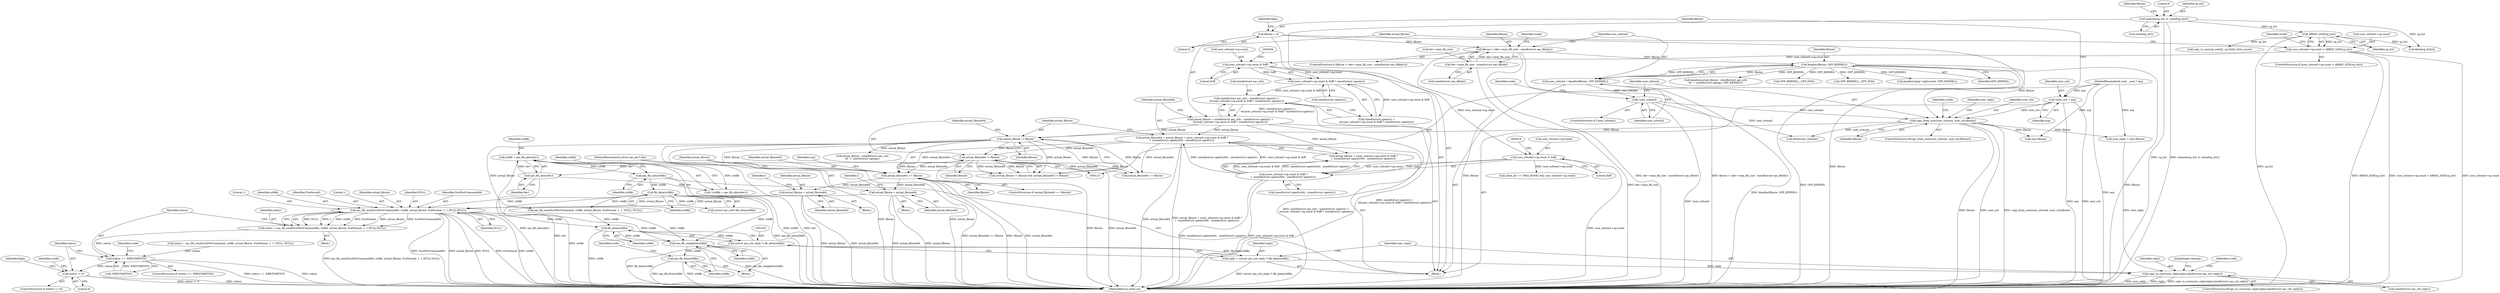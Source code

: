 digraph "1_linux_b4789b8e6be3151a955ade74872822f30e8cd914@API" {
"1000936" [label="(Call,aac_fib_send(ScsiPortCommand64, srbfib, actual_fibsize, FsaNormal, 1, 1,NULL,NULL))"];
"1000206" [label="(Call,fib_data(srbfib))"];
"1000190" [label="(Call,aac_fib_init(srbfib))"];
"1000182" [label="(Call,srbfib = aac_fib_alloc(dev))"];
"1000184" [label="(Call,aac_fib_alloc(dev))"];
"1000116" [label="(MethodParameterIn,struct aac_dev* dev)"];
"1000487" [label="(Call,actual_fibsize = actual_fibsize64)"];
"1000483" [label="(Call,actual_fibsize64 == fibsize)"];
"1000427" [label="(Call,actual_fibsize64 != fibsize)"];
"1000405" [label="(Call,actual_fibsize64 = actual_fibsize + (user_srbcmd->sg.count & 0xff) *\n\t  (sizeof(struct sgentry64) - sizeof(struct sgentry)))"];
"1000387" [label="(Call,actual_fibsize = sizeof(struct aac_srb) - sizeof(struct sgentry) +\n\t\t((user_srbcmd->sg.count & 0xff) * sizeof(struct sgentry)))"];
"1000389" [label="(Call,sizeof(struct aac_srb) - sizeof(struct sgentry) +\n\t\t((user_srbcmd->sg.count & 0xff) * sizeof(struct sgentry)))"];
"1000395" [label="(Call,(user_srbcmd->sg.count & 0xff) * sizeof(struct sgentry))"];
"1000396" [label="(Call,user_srbcmd->sg.count & 0xff)"];
"1000373" [label="(Call,user_srbcmd->sg.count > ARRAY_SIZE(sg_list))"];
"1000379" [label="(Call,ARRAY_SIZE(sg_list))"];
"1000208" [label="(Call,memset(sg_list, 0, sizeof(sg_list)))"];
"1000409" [label="(Call,(user_srbcmd->sg.count & 0xff) *\n\t  (sizeof(struct sgentry64) - sizeof(struct sgentry)))"];
"1000410" [label="(Call,user_srbcmd->sg.count & 0xff)"];
"1000424" [label="(Call,actual_fibsize != fibsize)"];
"1000259" [label="(Call,copy_from_user(user_srbcmd, user_srb,fibsize))"];
"1000250" [label="(Call,!user_srbcmd)"];
"1000244" [label="(Call,user_srbcmd = kmalloc(fibsize, GFP_KERNEL))"];
"1000246" [label="(Call,kmalloc(fibsize, GFP_KERNEL))"];
"1000230" [label="(Call,fibsize > (dev->max_fib_size - sizeof(struct aac_fibhdr)))"];
"1000136" [label="(Call,fibsize = 0)"];
"1000232" [label="(Call,dev->max_fib_size - sizeof(struct aac_fibhdr))"];
"1000130" [label="(Call,*user_srb = arg)"];
"1000117" [label="(MethodParameterIn,void __user * arg)"];
"1000727" [label="(Call,actual_fibsize = actual_fibsize64)"];
"1000934" [label="(Call,status = aac_fib_send(ScsiPortCommand64, srbfib, actual_fibsize, FsaNormal, 1, 1,NULL,NULL))"];
"1001348" [label="(Call,status == -ERESTARTSYS)"];
"1001359" [label="(Call,status != 0)"];
"1001434" [label="(Call,fib_data(srbfib))"];
"1001432" [label="(Call,(struct aac_srb_reply *) fib_data(srbfib))"];
"1001430" [label="(Call,reply = (struct aac_srb_reply *) fib_data(srbfib))"];
"1001437" [label="(Call,copy_to_user(user_reply,reply,sizeof(struct aac_srb_reply)))"];
"1001471" [label="(Call,aac_fib_complete(srbfib))"];
"1001473" [label="(Call,aac_fib_free(srbfib))"];
"1000204" [label="(Call,(struct aac_srb*) fib_data(srbfib))"];
"1000191" [label="(Identifier,srbfib)"];
"1000935" [label="(Identifier,status)"];
"1000938" [label="(Identifier,srbfib)"];
"1000397" [label="(Call,user_srbcmd->sg.count)"];
"1000409" [label="(Call,(user_srbcmd->sg.count & 0xff) *\n\t  (sizeof(struct sgentry64) - sizeof(struct sgentry)))"];
"1001436" [label="(ControlStructure,if(copy_to_user(user_reply,reply,sizeof(struct aac_srb_reply))))"];
"1000261" [label="(Identifier,user_srb)"];
"1000265" [label="(Identifier,rcode)"];
"1000248" [label="(Identifier,GFP_KERNEL)"];
"1000373" [label="(Call,user_srbcmd->sg.count > ARRAY_SIZE(sg_list))"];
"1000962" [label="(Call,actual_fibsize64 == fibsize)"];
"1000190" [label="(Call,aac_fib_init(srbfib))"];
"1000181" [label="(Call,!(srbfib = aac_fib_alloc(dev)))"];
"1000387" [label="(Call,actual_fibsize = sizeof(struct aac_srb) - sizeof(struct sgentry) +\n\t\t((user_srbcmd->sg.count & 0xff) * sizeof(struct sgentry)))"];
"1000940" [label="(Identifier,FsaNormal)"];
"1000428" [label="(Identifier,actual_fibsize64)"];
"1001440" [label="(Call,sizeof(struct aac_srb_reply))"];
"1001461" [label="(Call,kfree(sg_list[i]))"];
"1001432" [label="(Call,(struct aac_srb_reply *) fib_data(srbfib))"];
"1000206" [label="(Call,fib_data(srbfib))"];
"1001338" [label="(Call,aac_fib_send(ScsiPortCommand, srbfib, actual_fibsize, FsaNormal, 1, 1, NULL, NULL))"];
"1000424" [label="(Call,actual_fibsize != fibsize)"];
"1000699" [label="(Call,kmalloc(actual_fibsize - sizeof(struct aac_srb)\n\t\t\t  + sizeof(struct sgmap), GFP_KERNEL))"];
"1000132" [label="(Identifier,arg)"];
"1000429" [label="(Identifier,fibsize)"];
"1000380" [label="(Identifier,sg_list)"];
"1000406" [label="(Identifier,actual_fibsize64)"];
"1000137" [label="(Identifier,fibsize)"];
"1001359" [label="(Call,status != 0)"];
"1000485" [label="(Identifier,fibsize)"];
"1001348" [label="(Call,status == -ERESTARTSYS)"];
"1000388" [label="(Identifier,actual_fibsize)"];
"1001027" [label="(Call,GFP_KERNEL|__GFP_DMA)"];
"1000426" [label="(Identifier,fibsize)"];
"1001473" [label="(Call,aac_fib_free(srbfib))"];
"1000183" [label="(Identifier,srbfib)"];
"1001430" [label="(Call,reply = (struct aac_srb_reply *) fib_data(srbfib))"];
"1000417" [label="(Call,sizeof(struct sgentry64) - sizeof(struct sgentry))"];
"1000258" [label="(ControlStructure,if(copy_from_user(user_srbcmd, user_srb,fibsize)))"];
"1000270" [label="(Identifier,user_reply)"];
"1000251" [label="(Identifier,user_srbcmd)"];
"1000244" [label="(Call,user_srbcmd = kmalloc(fibsize, GFP_KERNEL))"];
"1000141" [label="(Identifier,flags)"];
"1001444" [label="(Identifier,rcode)"];
"1000463" [label="(Block,)"];
"1000216" [label="(Identifier,fibsize)"];
"1000427" [label="(Call,actual_fibsize64 != fibsize)"];
"1001435" [label="(Identifier,srbfib)"];
"1001360" [label="(Identifier,status)"];
"1000486" [label="(Block,)"];
"1000407" [label="(Call,actual_fibsize + (user_srbcmd->sg.count & 0xff) *\n\t  (sizeof(struct sgentry64) - sizeof(struct sgentry)))"];
"1000207" [label="(Identifier,srbfib)"];
"1000402" [label="(Literal,0xff)"];
"1000395" [label="(Call,(user_srbcmd->sg.count & 0xff) * sizeof(struct sgentry))"];
"1001354" [label="(Identifier,rcode)"];
"1000423" [label="(Call,(actual_fibsize != fibsize) && (actual_fibsize64 != fibsize))"];
"1000396" [label="(Call,user_srbcmd->sg.count & 0xff)"];
"1000185" [label="(Identifier,dev)"];
"1000545" [label="(Call,GFP_KERNEL|__GFP_DMA)"];
"1000934" [label="(Call,status = aac_fib_send(ScsiPortCommand64, srbfib, actual_fibsize, FsaNormal, 1, 1,NULL,NULL))"];
"1000403" [label="(Call,sizeof(struct sgentry))"];
"1000700" [label="(Call,actual_fibsize - sizeof(struct aac_srb)\n\t\t\t  + sizeof(struct sgmap))"];
"1000416" [label="(Literal,0xff)"];
"1000941" [label="(Literal,1)"];
"1000425" [label="(Identifier,actual_fibsize)"];
"1000208" [label="(Call,memset(sg_list, 0, sizeof(sg_list)))"];
"1000727" [label="(Call,actual_fibsize = actual_fibsize64)"];
"1000230" [label="(Call,fibsize > (dev->max_fib_size - sizeof(struct aac_fibhdr)))"];
"1001470" [label="(Block,)"];
"1001350" [label="(Call,-ERESTARTSYS)"];
"1000392" [label="(Call,sizeof(struct sgentry) +\n\t\t((user_srbcmd->sg.count & 0xff) * sizeof(struct sgentry)))"];
"1000249" [label="(ControlStructure,if (!user_srbcmd))"];
"1000492" [label="(Identifier,i)"];
"1000247" [label="(Identifier,fibsize)"];
"1001358" [label="(ControlStructure,if (status != 0))"];
"1000246" [label="(Call,kmalloc(fibsize, GFP_KERNEL))"];
"1000196" [label="(Identifier,srbfib)"];
"1001370" [label="(Identifier,flags)"];
"1001361" [label="(Literal,0)"];
"1000939" [label="(Identifier,actual_fibsize)"];
"1000488" [label="(Identifier,actual_fibsize)"];
"1001472" [label="(Identifier,srbfib)"];
"1001347" [label="(ControlStructure,if (status == -ERESTARTSYS))"];
"1000182" [label="(Call,srbfib = aac_fib_alloc(dev))"];
"1001474" [label="(Identifier,srbfib)"];
"1000487" [label="(Call,actual_fibsize = actual_fibsize64)"];
"1001439" [label="(Identifier,reply)"];
"1000250" [label="(Call,!user_srbcmd)"];
"1001476" [label="(Identifier,rcode)"];
"1000695" [label="(Block,)"];
"1000943" [label="(Identifier,NULL)"];
"1000410" [label="(Call,user_srbcmd->sg.count & 0xff)"];
"1000383" [label="(Identifier,rcode)"];
"1000240" [label="(Identifier,rcode)"];
"1001448" [label="(JumpTarget,cleanup:)"];
"1000405" [label="(Call,actual_fibsize64 = actual_fibsize + (user_srbcmd->sg.count & 0xff) *\n\t  (sizeof(struct sgentry64) - sizeof(struct sgentry)))"];
"1001364" [label="(Identifier,rcode)"];
"1000260" [label="(Identifier,user_srbcmd)"];
"1001438" [label="(Identifier,user_reply)"];
"1000437" [label="(Call,(data_dir == DMA_NONE) && user_srbcmd->sg.count)"];
"1000211" [label="(Call,sizeof(sg_list))"];
"1000184" [label="(Call,aac_fib_alloc(dev))"];
"1000231" [label="(Identifier,fibsize)"];
"1001437" [label="(Call,copy_to_user(user_reply,reply,sizeof(struct aac_srb_reply)))"];
"1000117" [label="(MethodParameterIn,void __user * arg)"];
"1000698" [label="(Identifier,usg)"];
"1000484" [label="(Identifier,actual_fibsize64)"];
"1000374" [label="(Call,user_srbcmd->sg.count)"];
"1000233" [label="(Call,dev->max_fib_size)"];
"1000482" [label="(ControlStructure,if (actual_fibsize64 == fibsize))"];
"1001431" [label="(Identifier,reply)"];
"1000729" [label="(Identifier,actual_fibsize64)"];
"1000944" [label="(Identifier,NULL)"];
"1000489" [label="(Identifier,actual_fibsize64)"];
"1000232" [label="(Call,dev->max_fib_size - sizeof(struct aac_fibhdr))"];
"1000138" [label="(Literal,0)"];
"1000210" [label="(Literal,0)"];
"1001477" [label="(MethodReturn,static int)"];
"1000229" [label="(ControlStructure,if (fibsize > (dev->max_fib_size - sizeof(struct aac_fibhdr))))"];
"1000254" [label="(Identifier,rcode)"];
"1000262" [label="(Identifier,fibsize)"];
"1001416" [label="(Call,copy_to_user(sg_user[i], sg_list[i], byte_count))"];
"1000245" [label="(Identifier,user_srbcmd)"];
"1000236" [label="(Call,sizeof(struct aac_fibhdr))"];
"1000372" [label="(ControlStructure,if (user_srbcmd->sg.count > ARRAY_SIZE(sg_list)))"];
"1000483" [label="(Call,actual_fibsize64 == fibsize)"];
"1000937" [label="(Identifier,ScsiPortCommand64)"];
"1000271" [label="(Call,arg+fibsize)"];
"1000269" [label="(Call,user_reply = arg+fibsize)"];
"1000136" [label="(Call,fibsize = 0)"];
"1000390" [label="(Call,sizeof(struct aac_srb))"];
"1001349" [label="(Identifier,status)"];
"1000209" [label="(Identifier,sg_list)"];
"1000389" [label="(Call,sizeof(struct aac_srb) - sizeof(struct sgentry) +\n\t\t((user_srbcmd->sg.count & 0xff) * sizeof(struct sgentry)))"];
"1001336" [label="(Call,status = aac_fib_send(ScsiPortCommand, srbfib, actual_fibsize, FsaNormal, 1, 1, NULL, NULL))"];
"1001449" [label="(Call,kfree(user_srbcmd))"];
"1000259" [label="(Call,copy_from_user(user_srbcmd, user_srb,fibsize))"];
"1000411" [label="(Call,user_srbcmd->sg.count)"];
"1000728" [label="(Identifier,actual_fibsize)"];
"1001434" [label="(Call,fib_data(srbfib))"];
"1000130" [label="(Call,*user_srb = arg)"];
"1000942" [label="(Literal,1)"];
"1001471" [label="(Call,aac_fib_complete(srbfib))"];
"1001207" [label="(Call,kmalloc(upsg->sg[i].count, GFP_KERNEL))"];
"1000732" [label="(Identifier,i)"];
"1000116" [label="(MethodParameterIn,struct aac_dev* dev)"];
"1000379" [label="(Call,ARRAY_SIZE(sg_list))"];
"1000118" [label="(Block,)"];
"1000936" [label="(Call,aac_fib_send(ScsiPortCommand64, srbfib, actual_fibsize, FsaNormal, 1, 1,NULL,NULL))"];
"1000131" [label="(Identifier,user_srb)"];
"1000936" -> "1000934"  [label="AST: "];
"1000936" -> "1000944"  [label="CFG: "];
"1000937" -> "1000936"  [label="AST: "];
"1000938" -> "1000936"  [label="AST: "];
"1000939" -> "1000936"  [label="AST: "];
"1000940" -> "1000936"  [label="AST: "];
"1000941" -> "1000936"  [label="AST: "];
"1000942" -> "1000936"  [label="AST: "];
"1000943" -> "1000936"  [label="AST: "];
"1000944" -> "1000936"  [label="AST: "];
"1000934" -> "1000936"  [label="CFG: "];
"1000936" -> "1001477"  [label="DDG: actual_fibsize"];
"1000936" -> "1001477"  [label="DDG: ScsiPortCommand64"];
"1000936" -> "1001477"  [label="DDG: srbfib"];
"1000936" -> "1001477"  [label="DDG: NULL"];
"1000936" -> "1001477"  [label="DDG: FsaNormal"];
"1000936" -> "1000934"  [label="DDG: NULL"];
"1000936" -> "1000934"  [label="DDG: 1"];
"1000936" -> "1000934"  [label="DDG: srbfib"];
"1000936" -> "1000934"  [label="DDG: FsaNormal"];
"1000936" -> "1000934"  [label="DDG: actual_fibsize"];
"1000936" -> "1000934"  [label="DDG: ScsiPortCommand64"];
"1000206" -> "1000936"  [label="DDG: srbfib"];
"1000487" -> "1000936"  [label="DDG: actual_fibsize"];
"1000727" -> "1000936"  [label="DDG: actual_fibsize"];
"1000936" -> "1001434"  [label="DDG: srbfib"];
"1000936" -> "1001471"  [label="DDG: srbfib"];
"1000206" -> "1000204"  [label="AST: "];
"1000206" -> "1000207"  [label="CFG: "];
"1000207" -> "1000206"  [label="AST: "];
"1000204" -> "1000206"  [label="CFG: "];
"1000206" -> "1001477"  [label="DDG: srbfib"];
"1000206" -> "1000204"  [label="DDG: srbfib"];
"1000190" -> "1000206"  [label="DDG: srbfib"];
"1000206" -> "1001338"  [label="DDG: srbfib"];
"1000206" -> "1001471"  [label="DDG: srbfib"];
"1000190" -> "1000118"  [label="AST: "];
"1000190" -> "1000191"  [label="CFG: "];
"1000191" -> "1000190"  [label="AST: "];
"1000196" -> "1000190"  [label="CFG: "];
"1000190" -> "1001477"  [label="DDG: aac_fib_init(srbfib)"];
"1000182" -> "1000190"  [label="DDG: srbfib"];
"1000182" -> "1000181"  [label="AST: "];
"1000182" -> "1000184"  [label="CFG: "];
"1000183" -> "1000182"  [label="AST: "];
"1000184" -> "1000182"  [label="AST: "];
"1000181" -> "1000182"  [label="CFG: "];
"1000182" -> "1001477"  [label="DDG: aac_fib_alloc(dev)"];
"1000182" -> "1001477"  [label="DDG: srbfib"];
"1000182" -> "1000181"  [label="DDG: srbfib"];
"1000184" -> "1000182"  [label="DDG: dev"];
"1000184" -> "1000185"  [label="CFG: "];
"1000185" -> "1000184"  [label="AST: "];
"1000184" -> "1001477"  [label="DDG: dev"];
"1000184" -> "1000181"  [label="DDG: dev"];
"1000116" -> "1000184"  [label="DDG: dev"];
"1000116" -> "1000115"  [label="AST: "];
"1000116" -> "1001477"  [label="DDG: dev"];
"1000487" -> "1000486"  [label="AST: "];
"1000487" -> "1000489"  [label="CFG: "];
"1000488" -> "1000487"  [label="AST: "];
"1000489" -> "1000487"  [label="AST: "];
"1000492" -> "1000487"  [label="CFG: "];
"1000487" -> "1001477"  [label="DDG: actual_fibsize64"];
"1000487" -> "1001477"  [label="DDG: actual_fibsize"];
"1000483" -> "1000487"  [label="DDG: actual_fibsize64"];
"1000483" -> "1000482"  [label="AST: "];
"1000483" -> "1000485"  [label="CFG: "];
"1000484" -> "1000483"  [label="AST: "];
"1000485" -> "1000483"  [label="AST: "];
"1000488" -> "1000483"  [label="CFG: "];
"1000698" -> "1000483"  [label="CFG: "];
"1000483" -> "1001477"  [label="DDG: actual_fibsize64 == fibsize"];
"1000483" -> "1001477"  [label="DDG: fibsize"];
"1000483" -> "1001477"  [label="DDG: actual_fibsize64"];
"1000427" -> "1000483"  [label="DDG: actual_fibsize64"];
"1000427" -> "1000483"  [label="DDG: fibsize"];
"1000405" -> "1000483"  [label="DDG: actual_fibsize64"];
"1000424" -> "1000483"  [label="DDG: fibsize"];
"1000483" -> "1000727"  [label="DDG: actual_fibsize64"];
"1000427" -> "1000423"  [label="AST: "];
"1000427" -> "1000429"  [label="CFG: "];
"1000428" -> "1000427"  [label="AST: "];
"1000429" -> "1000427"  [label="AST: "];
"1000423" -> "1000427"  [label="CFG: "];
"1000427" -> "1001477"  [label="DDG: actual_fibsize64"];
"1000427" -> "1001477"  [label="DDG: fibsize"];
"1000427" -> "1000423"  [label="DDG: actual_fibsize64"];
"1000427" -> "1000423"  [label="DDG: fibsize"];
"1000405" -> "1000427"  [label="DDG: actual_fibsize64"];
"1000424" -> "1000427"  [label="DDG: fibsize"];
"1000427" -> "1000962"  [label="DDG: actual_fibsize64"];
"1000427" -> "1000962"  [label="DDG: fibsize"];
"1000405" -> "1000118"  [label="AST: "];
"1000405" -> "1000407"  [label="CFG: "];
"1000406" -> "1000405"  [label="AST: "];
"1000407" -> "1000405"  [label="AST: "];
"1000425" -> "1000405"  [label="CFG: "];
"1000405" -> "1001477"  [label="DDG: actual_fibsize + (user_srbcmd->sg.count & 0xff) *\n\t  (sizeof(struct sgentry64) - sizeof(struct sgentry))"];
"1000405" -> "1001477"  [label="DDG: actual_fibsize64"];
"1000387" -> "1000405"  [label="DDG: actual_fibsize"];
"1000409" -> "1000405"  [label="DDG: user_srbcmd->sg.count & 0xff"];
"1000409" -> "1000405"  [label="DDG: sizeof(struct sgentry64) - sizeof(struct sgentry)"];
"1000405" -> "1000962"  [label="DDG: actual_fibsize64"];
"1000387" -> "1000118"  [label="AST: "];
"1000387" -> "1000389"  [label="CFG: "];
"1000388" -> "1000387"  [label="AST: "];
"1000389" -> "1000387"  [label="AST: "];
"1000406" -> "1000387"  [label="CFG: "];
"1000387" -> "1001477"  [label="DDG: sizeof(struct aac_srb) - sizeof(struct sgentry) +\n\t\t((user_srbcmd->sg.count & 0xff) * sizeof(struct sgentry))"];
"1000389" -> "1000387"  [label="DDG: sizeof(struct sgentry) +\n\t\t((user_srbcmd->sg.count & 0xff) * sizeof(struct sgentry))"];
"1000387" -> "1000407"  [label="DDG: actual_fibsize"];
"1000387" -> "1000424"  [label="DDG: actual_fibsize"];
"1000389" -> "1000392"  [label="CFG: "];
"1000390" -> "1000389"  [label="AST: "];
"1000392" -> "1000389"  [label="AST: "];
"1000389" -> "1001477"  [label="DDG: sizeof(struct sgentry) +\n\t\t((user_srbcmd->sg.count & 0xff) * sizeof(struct sgentry))"];
"1000395" -> "1000389"  [label="DDG: user_srbcmd->sg.count & 0xff"];
"1000395" -> "1000392"  [label="AST: "];
"1000395" -> "1000403"  [label="CFG: "];
"1000396" -> "1000395"  [label="AST: "];
"1000403" -> "1000395"  [label="AST: "];
"1000392" -> "1000395"  [label="CFG: "];
"1000395" -> "1000392"  [label="DDG: user_srbcmd->sg.count & 0xff"];
"1000396" -> "1000395"  [label="DDG: user_srbcmd->sg.count"];
"1000396" -> "1000395"  [label="DDG: 0xff"];
"1000396" -> "1000402"  [label="CFG: "];
"1000397" -> "1000396"  [label="AST: "];
"1000402" -> "1000396"  [label="AST: "];
"1000404" -> "1000396"  [label="CFG: "];
"1000373" -> "1000396"  [label="DDG: user_srbcmd->sg.count"];
"1000396" -> "1000410"  [label="DDG: user_srbcmd->sg.count"];
"1000373" -> "1000372"  [label="AST: "];
"1000373" -> "1000379"  [label="CFG: "];
"1000374" -> "1000373"  [label="AST: "];
"1000379" -> "1000373"  [label="AST: "];
"1000383" -> "1000373"  [label="CFG: "];
"1000388" -> "1000373"  [label="CFG: "];
"1000373" -> "1001477"  [label="DDG: ARRAY_SIZE(sg_list)"];
"1000373" -> "1001477"  [label="DDG: user_srbcmd->sg.count > ARRAY_SIZE(sg_list)"];
"1000373" -> "1001477"  [label="DDG: user_srbcmd->sg.count"];
"1000379" -> "1000373"  [label="DDG: sg_list"];
"1000379" -> "1000380"  [label="CFG: "];
"1000380" -> "1000379"  [label="AST: "];
"1000379" -> "1001477"  [label="DDG: sg_list"];
"1000208" -> "1000379"  [label="DDG: sg_list"];
"1000379" -> "1001416"  [label="DDG: sg_list"];
"1000379" -> "1001461"  [label="DDG: sg_list"];
"1000208" -> "1000118"  [label="AST: "];
"1000208" -> "1000211"  [label="CFG: "];
"1000209" -> "1000208"  [label="AST: "];
"1000210" -> "1000208"  [label="AST: "];
"1000211" -> "1000208"  [label="AST: "];
"1000216" -> "1000208"  [label="CFG: "];
"1000208" -> "1001477"  [label="DDG: sg_list"];
"1000208" -> "1001477"  [label="DDG: memset(sg_list, 0, sizeof(sg_list))"];
"1000208" -> "1001461"  [label="DDG: sg_list"];
"1000409" -> "1000407"  [label="AST: "];
"1000409" -> "1000417"  [label="CFG: "];
"1000410" -> "1000409"  [label="AST: "];
"1000417" -> "1000409"  [label="AST: "];
"1000407" -> "1000409"  [label="CFG: "];
"1000409" -> "1001477"  [label="DDG: user_srbcmd->sg.count & 0xff"];
"1000409" -> "1001477"  [label="DDG: sizeof(struct sgentry64) - sizeof(struct sgentry)"];
"1000409" -> "1000407"  [label="DDG: user_srbcmd->sg.count & 0xff"];
"1000409" -> "1000407"  [label="DDG: sizeof(struct sgentry64) - sizeof(struct sgentry)"];
"1000410" -> "1000409"  [label="DDG: user_srbcmd->sg.count"];
"1000410" -> "1000409"  [label="DDG: 0xff"];
"1000410" -> "1000416"  [label="CFG: "];
"1000411" -> "1000410"  [label="AST: "];
"1000416" -> "1000410"  [label="AST: "];
"1000419" -> "1000410"  [label="CFG: "];
"1000410" -> "1001477"  [label="DDG: user_srbcmd->sg.count"];
"1000410" -> "1000437"  [label="DDG: user_srbcmd->sg.count"];
"1000424" -> "1000423"  [label="AST: "];
"1000424" -> "1000426"  [label="CFG: "];
"1000425" -> "1000424"  [label="AST: "];
"1000426" -> "1000424"  [label="AST: "];
"1000428" -> "1000424"  [label="CFG: "];
"1000423" -> "1000424"  [label="CFG: "];
"1000424" -> "1001477"  [label="DDG: fibsize"];
"1000424" -> "1001477"  [label="DDG: actual_fibsize"];
"1000424" -> "1000423"  [label="DDG: actual_fibsize"];
"1000424" -> "1000423"  [label="DDG: fibsize"];
"1000259" -> "1000424"  [label="DDG: fibsize"];
"1000424" -> "1000700"  [label="DDG: actual_fibsize"];
"1000424" -> "1000962"  [label="DDG: fibsize"];
"1000424" -> "1001338"  [label="DDG: actual_fibsize"];
"1000259" -> "1000258"  [label="AST: "];
"1000259" -> "1000262"  [label="CFG: "];
"1000260" -> "1000259"  [label="AST: "];
"1000261" -> "1000259"  [label="AST: "];
"1000262" -> "1000259"  [label="AST: "];
"1000265" -> "1000259"  [label="CFG: "];
"1000270" -> "1000259"  [label="CFG: "];
"1000259" -> "1001477"  [label="DDG: copy_from_user(user_srbcmd, user_srb,fibsize)"];
"1000259" -> "1001477"  [label="DDG: fibsize"];
"1000259" -> "1001477"  [label="DDG: user_srb"];
"1000250" -> "1000259"  [label="DDG: user_srbcmd"];
"1000130" -> "1000259"  [label="DDG: user_srb"];
"1000246" -> "1000259"  [label="DDG: fibsize"];
"1000259" -> "1000269"  [label="DDG: fibsize"];
"1000259" -> "1000271"  [label="DDG: fibsize"];
"1000259" -> "1001449"  [label="DDG: user_srbcmd"];
"1000250" -> "1000249"  [label="AST: "];
"1000250" -> "1000251"  [label="CFG: "];
"1000251" -> "1000250"  [label="AST: "];
"1000254" -> "1000250"  [label="CFG: "];
"1000260" -> "1000250"  [label="CFG: "];
"1000250" -> "1001477"  [label="DDG: !user_srbcmd"];
"1000244" -> "1000250"  [label="DDG: user_srbcmd"];
"1000250" -> "1001449"  [label="DDG: user_srbcmd"];
"1000244" -> "1000118"  [label="AST: "];
"1000244" -> "1000246"  [label="CFG: "];
"1000245" -> "1000244"  [label="AST: "];
"1000246" -> "1000244"  [label="AST: "];
"1000251" -> "1000244"  [label="CFG: "];
"1000244" -> "1001477"  [label="DDG: kmalloc(fibsize, GFP_KERNEL)"];
"1000246" -> "1000244"  [label="DDG: fibsize"];
"1000246" -> "1000244"  [label="DDG: GFP_KERNEL"];
"1000246" -> "1000248"  [label="CFG: "];
"1000247" -> "1000246"  [label="AST: "];
"1000248" -> "1000246"  [label="AST: "];
"1000246" -> "1001477"  [label="DDG: GFP_KERNEL"];
"1000246" -> "1001477"  [label="DDG: fibsize"];
"1000230" -> "1000246"  [label="DDG: fibsize"];
"1000246" -> "1000545"  [label="DDG: GFP_KERNEL"];
"1000246" -> "1000699"  [label="DDG: GFP_KERNEL"];
"1000246" -> "1001027"  [label="DDG: GFP_KERNEL"];
"1000246" -> "1001207"  [label="DDG: GFP_KERNEL"];
"1000230" -> "1000229"  [label="AST: "];
"1000230" -> "1000232"  [label="CFG: "];
"1000231" -> "1000230"  [label="AST: "];
"1000232" -> "1000230"  [label="AST: "];
"1000240" -> "1000230"  [label="CFG: "];
"1000245" -> "1000230"  [label="CFG: "];
"1000230" -> "1001477"  [label="DDG: fibsize"];
"1000230" -> "1001477"  [label="DDG: dev->max_fib_size - sizeof(struct aac_fibhdr)"];
"1000230" -> "1001477"  [label="DDG: fibsize > (dev->max_fib_size - sizeof(struct aac_fibhdr))"];
"1000136" -> "1000230"  [label="DDG: fibsize"];
"1000232" -> "1000230"  [label="DDG: dev->max_fib_size"];
"1000136" -> "1000118"  [label="AST: "];
"1000136" -> "1000138"  [label="CFG: "];
"1000137" -> "1000136"  [label="AST: "];
"1000138" -> "1000136"  [label="AST: "];
"1000141" -> "1000136"  [label="CFG: "];
"1000136" -> "1001477"  [label="DDG: fibsize"];
"1000232" -> "1000236"  [label="CFG: "];
"1000233" -> "1000232"  [label="AST: "];
"1000236" -> "1000232"  [label="AST: "];
"1000232" -> "1001477"  [label="DDG: dev->max_fib_size"];
"1000130" -> "1000118"  [label="AST: "];
"1000130" -> "1000132"  [label="CFG: "];
"1000131" -> "1000130"  [label="AST: "];
"1000132" -> "1000130"  [label="AST: "];
"1000137" -> "1000130"  [label="CFG: "];
"1000130" -> "1001477"  [label="DDG: arg"];
"1000130" -> "1001477"  [label="DDG: user_srb"];
"1000117" -> "1000130"  [label="DDG: arg"];
"1000117" -> "1000115"  [label="AST: "];
"1000117" -> "1001477"  [label="DDG: arg"];
"1000117" -> "1000269"  [label="DDG: arg"];
"1000117" -> "1000271"  [label="DDG: arg"];
"1000727" -> "1000695"  [label="AST: "];
"1000727" -> "1000729"  [label="CFG: "];
"1000728" -> "1000727"  [label="AST: "];
"1000729" -> "1000727"  [label="AST: "];
"1000732" -> "1000727"  [label="CFG: "];
"1000727" -> "1001477"  [label="DDG: actual_fibsize64"];
"1000727" -> "1001477"  [label="DDG: actual_fibsize"];
"1000934" -> "1000463"  [label="AST: "];
"1000935" -> "1000934"  [label="AST: "];
"1001349" -> "1000934"  [label="CFG: "];
"1000934" -> "1001477"  [label="DDG: aac_fib_send(ScsiPortCommand64, srbfib, actual_fibsize, FsaNormal, 1, 1,NULL,NULL)"];
"1000934" -> "1001348"  [label="DDG: status"];
"1001348" -> "1001347"  [label="AST: "];
"1001348" -> "1001350"  [label="CFG: "];
"1001349" -> "1001348"  [label="AST: "];
"1001350" -> "1001348"  [label="AST: "];
"1001354" -> "1001348"  [label="CFG: "];
"1001360" -> "1001348"  [label="CFG: "];
"1001348" -> "1001477"  [label="DDG: status"];
"1001348" -> "1001477"  [label="DDG: status == -ERESTARTSYS"];
"1001336" -> "1001348"  [label="DDG: status"];
"1001350" -> "1001348"  [label="DDG: ERESTARTSYS"];
"1001348" -> "1001359"  [label="DDG: status"];
"1001359" -> "1001358"  [label="AST: "];
"1001359" -> "1001361"  [label="CFG: "];
"1001360" -> "1001359"  [label="AST: "];
"1001361" -> "1001359"  [label="AST: "];
"1001364" -> "1001359"  [label="CFG: "];
"1001370" -> "1001359"  [label="CFG: "];
"1001359" -> "1001477"  [label="DDG: status != 0"];
"1001359" -> "1001477"  [label="DDG: status"];
"1001434" -> "1001432"  [label="AST: "];
"1001434" -> "1001435"  [label="CFG: "];
"1001435" -> "1001434"  [label="AST: "];
"1001432" -> "1001434"  [label="CFG: "];
"1001434" -> "1001477"  [label="DDG: srbfib"];
"1001434" -> "1001432"  [label="DDG: srbfib"];
"1001338" -> "1001434"  [label="DDG: srbfib"];
"1001434" -> "1001471"  [label="DDG: srbfib"];
"1001432" -> "1001430"  [label="AST: "];
"1001433" -> "1001432"  [label="AST: "];
"1001430" -> "1001432"  [label="CFG: "];
"1001432" -> "1001477"  [label="DDG: fib_data(srbfib)"];
"1001432" -> "1001430"  [label="DDG: fib_data(srbfib)"];
"1001430" -> "1000118"  [label="AST: "];
"1001431" -> "1001430"  [label="AST: "];
"1001438" -> "1001430"  [label="CFG: "];
"1001430" -> "1001477"  [label="DDG: (struct aac_srb_reply *) fib_data(srbfib)"];
"1001430" -> "1001437"  [label="DDG: reply"];
"1001437" -> "1001436"  [label="AST: "];
"1001437" -> "1001440"  [label="CFG: "];
"1001438" -> "1001437"  [label="AST: "];
"1001439" -> "1001437"  [label="AST: "];
"1001440" -> "1001437"  [label="AST: "];
"1001444" -> "1001437"  [label="CFG: "];
"1001448" -> "1001437"  [label="CFG: "];
"1001437" -> "1001477"  [label="DDG: reply"];
"1001437" -> "1001477"  [label="DDG: copy_to_user(user_reply,reply,sizeof(struct aac_srb_reply))"];
"1001437" -> "1001477"  [label="DDG: user_reply"];
"1000269" -> "1001437"  [label="DDG: user_reply"];
"1001471" -> "1001470"  [label="AST: "];
"1001471" -> "1001472"  [label="CFG: "];
"1001472" -> "1001471"  [label="AST: "];
"1001474" -> "1001471"  [label="CFG: "];
"1001471" -> "1001477"  [label="DDG: aac_fib_complete(srbfib)"];
"1001338" -> "1001471"  [label="DDG: srbfib"];
"1001471" -> "1001473"  [label="DDG: srbfib"];
"1001473" -> "1001470"  [label="AST: "];
"1001473" -> "1001474"  [label="CFG: "];
"1001474" -> "1001473"  [label="AST: "];
"1001476" -> "1001473"  [label="CFG: "];
"1001473" -> "1001477"  [label="DDG: srbfib"];
"1001473" -> "1001477"  [label="DDG: aac_fib_free(srbfib)"];
}

